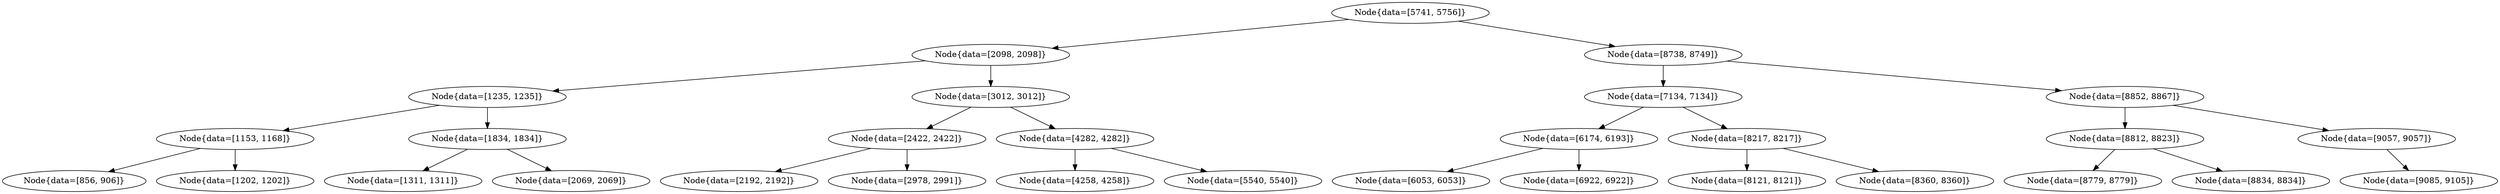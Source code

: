 digraph G{
1405855903 [label="Node{data=[5741, 5756]}"]
1405855903 -> 1722642791
1722642791 [label="Node{data=[2098, 2098]}"]
1722642791 -> 346693923
346693923 [label="Node{data=[1235, 1235]}"]
346693923 -> 2112840400
2112840400 [label="Node{data=[1153, 1168]}"]
2112840400 -> 1936634530
1936634530 [label="Node{data=[856, 906]}"]
2112840400 -> 2126894049
2126894049 [label="Node{data=[1202, 1202]}"]
346693923 -> 992171555
992171555 [label="Node{data=[1834, 1834]}"]
992171555 -> 1037851253
1037851253 [label="Node{data=[1311, 1311]}"]
992171555 -> 992023758
992023758 [label="Node{data=[2069, 2069]}"]
1722642791 -> 1806402192
1806402192 [label="Node{data=[3012, 3012]}"]
1806402192 -> 1251496840
1251496840 [label="Node{data=[2422, 2422]}"]
1251496840 -> 365475676
365475676 [label="Node{data=[2192, 2192]}"]
1251496840 -> 654067279
654067279 [label="Node{data=[2978, 2991]}"]
1806402192 -> 292880130
292880130 [label="Node{data=[4282, 4282]}"]
292880130 -> 427354807
427354807 [label="Node{data=[4258, 4258]}"]
292880130 -> 1239075987
1239075987 [label="Node{data=[5540, 5540]}"]
1405855903 -> 231744985
231744985 [label="Node{data=[8738, 8749]}"]
231744985 -> 1005209486
1005209486 [label="Node{data=[7134, 7134]}"]
1005209486 -> 1696149270
1696149270 [label="Node{data=[6174, 6193]}"]
1696149270 -> 2058930546
2058930546 [label="Node{data=[6053, 6053]}"]
1696149270 -> 1993004305
1993004305 [label="Node{data=[6922, 6922]}"]
1005209486 -> 536160881
536160881 [label="Node{data=[8217, 8217]}"]
536160881 -> 859363078
859363078 [label="Node{data=[8121, 8121]}"]
536160881 -> 259484490
259484490 [label="Node{data=[8360, 8360]}"]
231744985 -> 800413160
800413160 [label="Node{data=[8852, 8867]}"]
800413160 -> 430261453
430261453 [label="Node{data=[8812, 8823]}"]
430261453 -> 1817190424
1817190424 [label="Node{data=[8779, 8779]}"]
430261453 -> 1489583075
1489583075 [label="Node{data=[8834, 8834]}"]
800413160 -> 1574317831
1574317831 [label="Node{data=[9057, 9057]}"]
1574317831 -> 1852218204
1852218204 [label="Node{data=[9085, 9105]}"]
}
